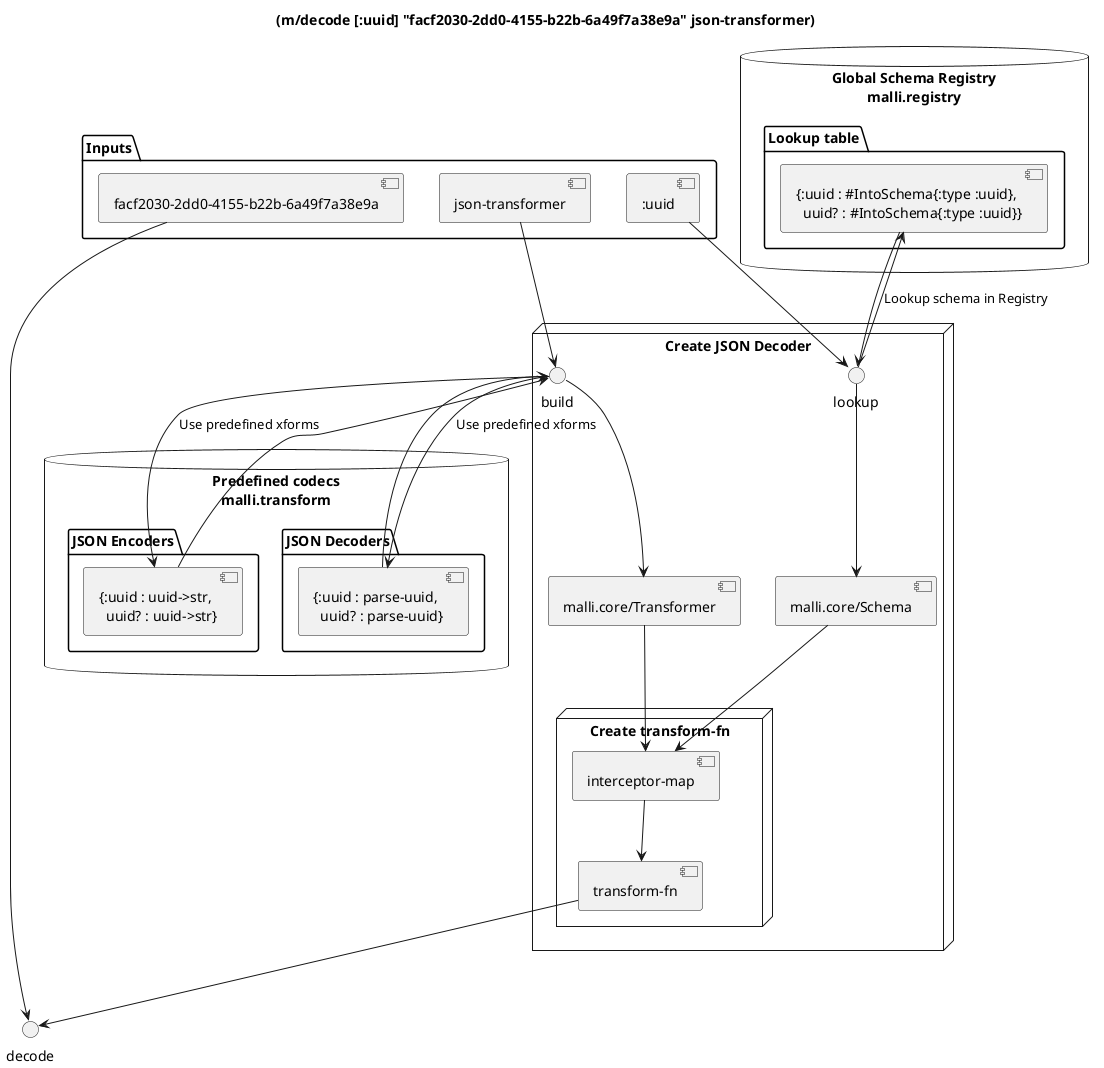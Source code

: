 @startuml
Title (m/decode [:uuid] "facf2030-2dd0-4155-b22b-6a49f7a38e9a" json-transformer)

database "Global Schema Registry\nmalli.registry" {
  folder "Lookup table" {
    [{:uuid : #IntoSchema{:type :uuid},\n  uuid? : #IntoSchema{:type :uuid}}] as LT
  }
}

package "Inputs" {
  [facf2030-2dd0-4155-b22b-6a49f7a38e9a]
  [json-transformer]
  [:uuid]
}

node "Create JSON Decoder" {
  [:uuid] --> lookup
  lookup --> [malli.core/Schema]
  [json-transformer] --> build
  build --> [malli.core/Transformer]

  node "Create transform-fn" {
    [malli.core/Schema] --> [interceptor-map]
    [malli.core/Transformer] --> [interceptor-map]
    [interceptor-map] --> [transform-fn]
  }
}

[lookup] --> LT : Lookup schema in Registry
LT --> [lookup]

database "Predefined codecs\nmalli.transform" {
  folder "JSON Encoders" {
    [{:uuid : uuid->str,\n  uuid? : uuid->str}] as Jenc
  }

  folder "JSON Decoders" {
    [{:uuid : parse-uuid,\n  uuid? : parse-uuid}] as Jdec
  }
}

[build] --> Jenc : Use predefined xforms
Jenc --> [build]

[build] --> Jdec : Use predefined xforms
Jdec --> [build]

[transform-fn] --> decode
[facf2030-2dd0-4155-b22b-6a49f7a38e9a] --> decode

@enduml
